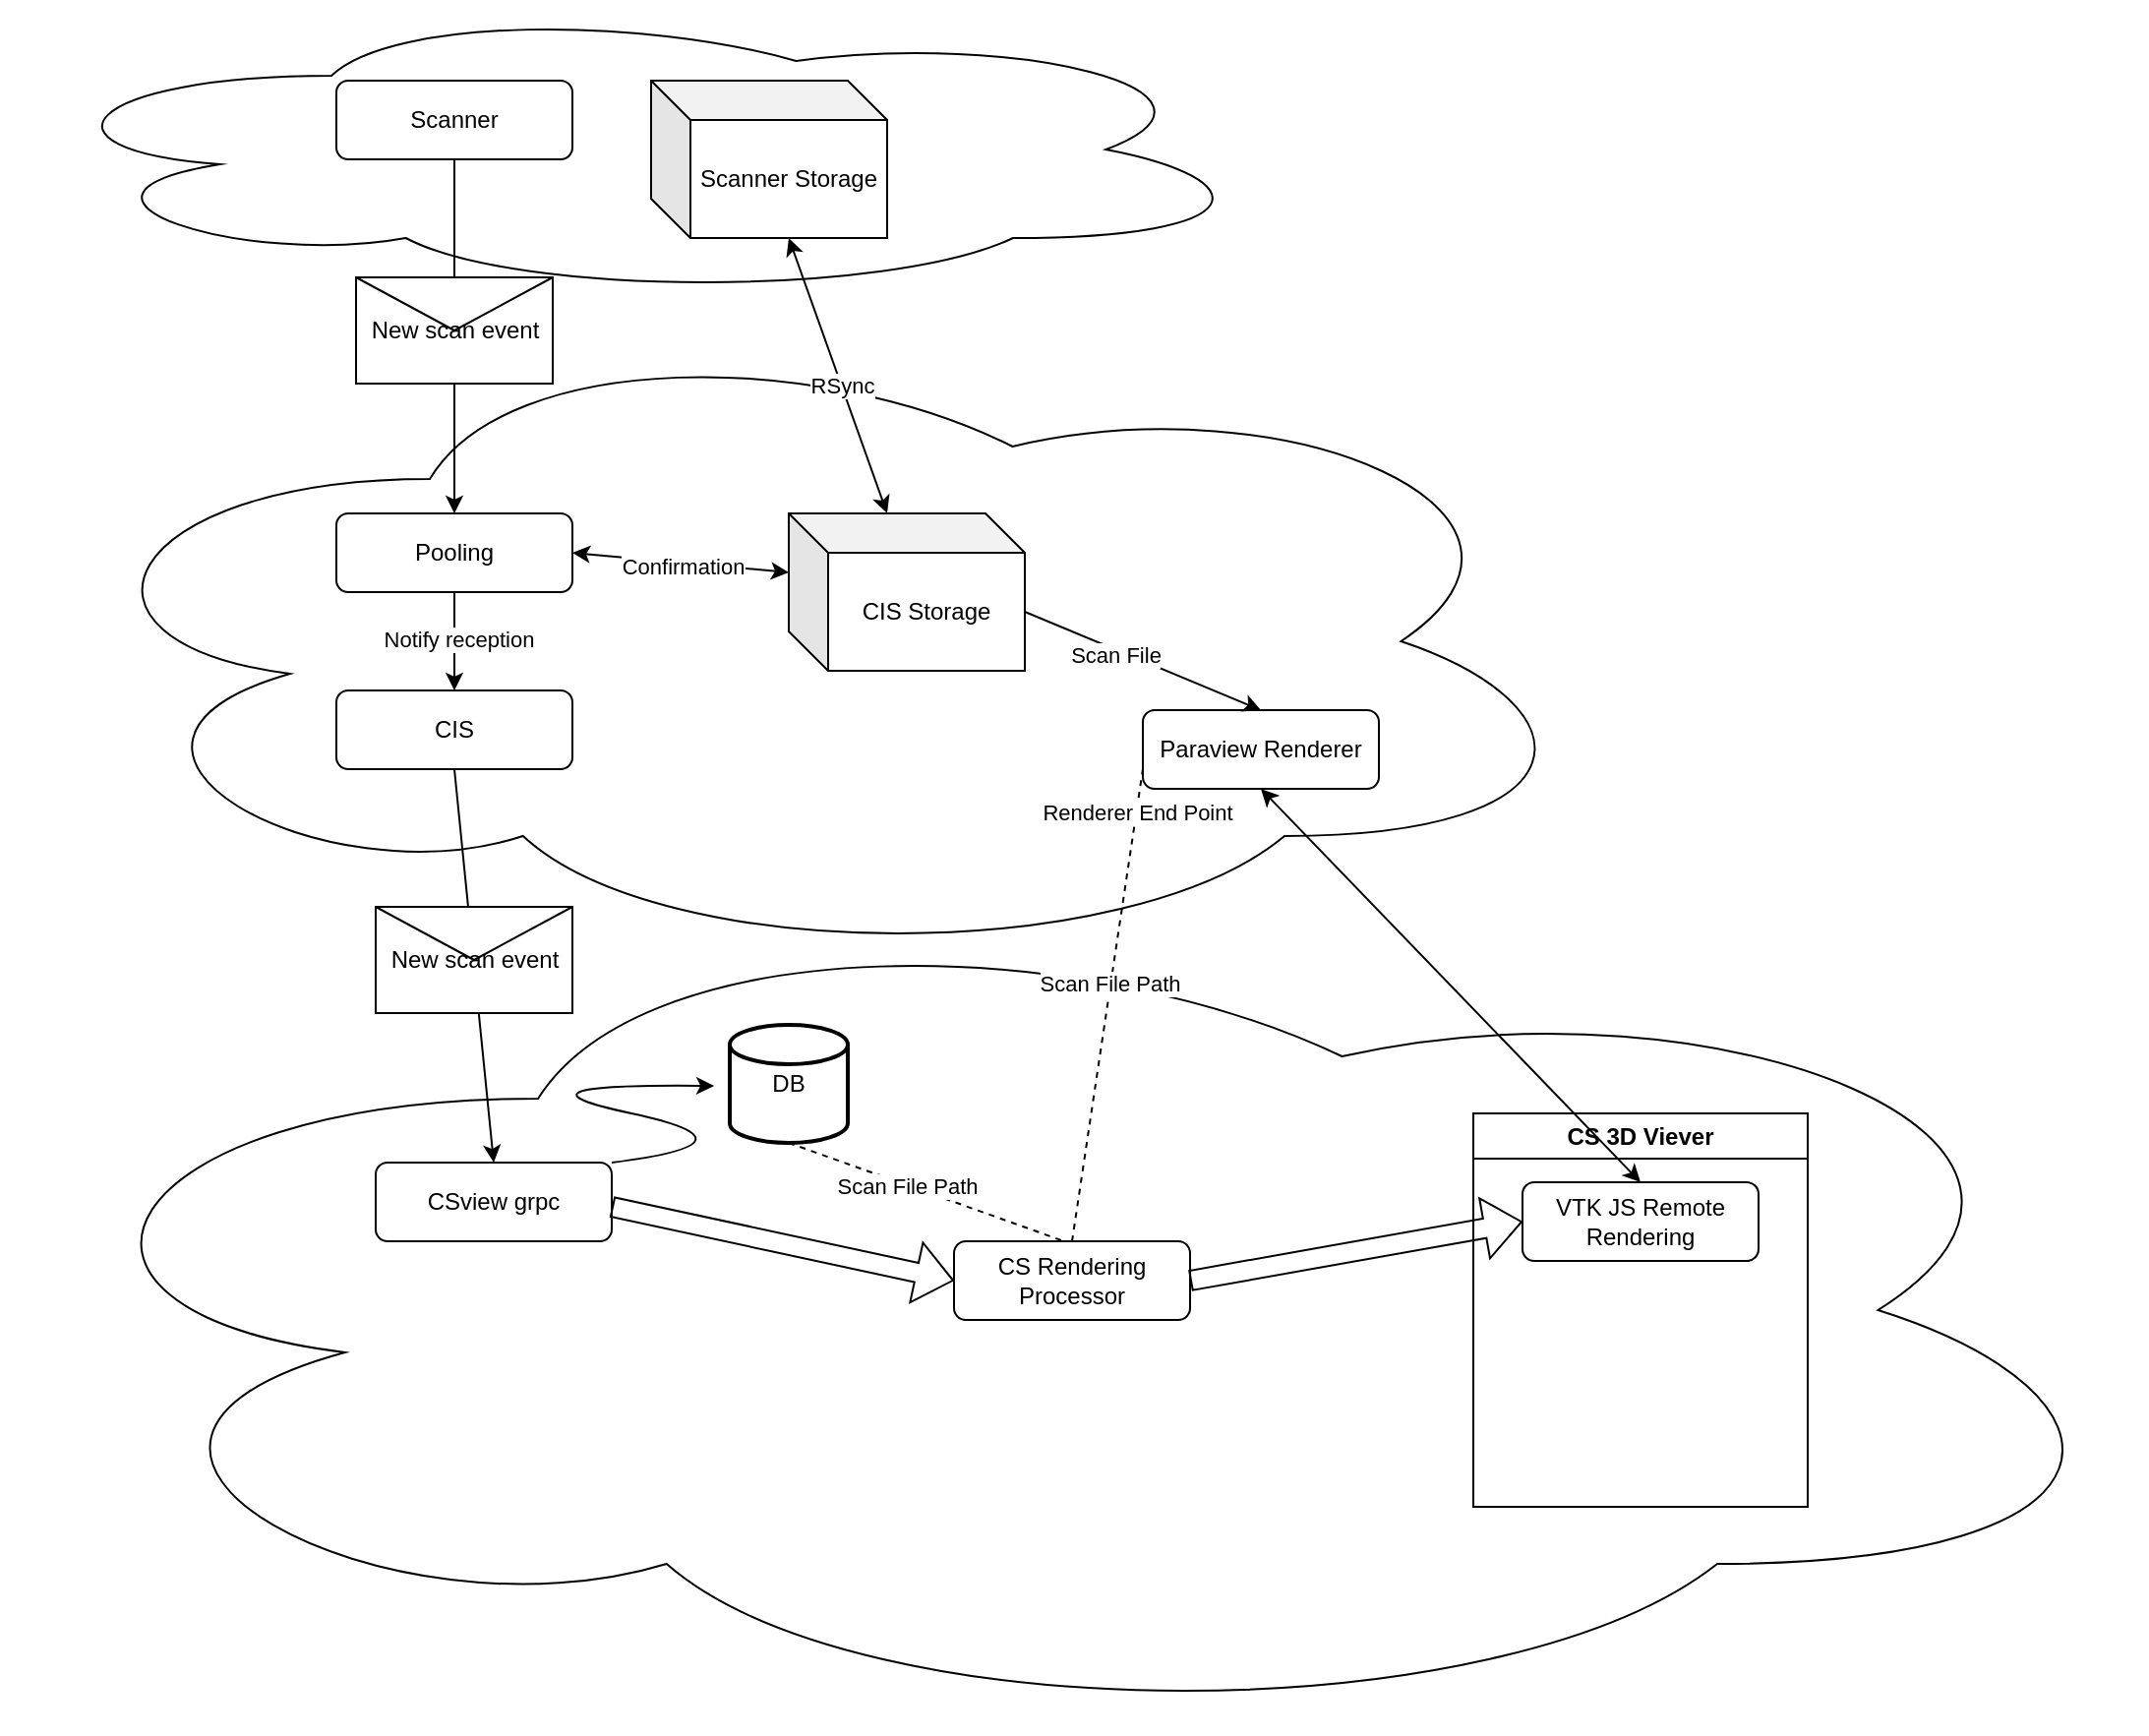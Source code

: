 <mxfile version="23.0.2" type="github">
  <diagram id="C5RBs43oDa-KdzZeNtuy" name="Page-1">
    <mxGraphModel dx="3733" dy="1099" grid="1" gridSize="10" guides="1" tooltips="1" connect="1" arrows="1" fold="1" page="1" pageScale="1" pageWidth="827" pageHeight="1169" math="0" shadow="0">
      <root>
        <mxCell id="WIyWlLk6GJQsqaUBKTNV-0" />
        <mxCell id="WIyWlLk6GJQsqaUBKTNV-1" parent="WIyWlLk6GJQsqaUBKTNV-0" />
        <mxCell id="gKMCyR-eo9_aKwfuiY3_-18" value="" style="ellipse;shape=cloud;whiteSpace=wrap;html=1;" vertex="1" parent="WIyWlLk6GJQsqaUBKTNV-1">
          <mxGeometry x="-110" y="160" width="790" height="330" as="geometry" />
        </mxCell>
        <mxCell id="gKMCyR-eo9_aKwfuiY3_-17" value="" style="ellipse;shape=cloud;whiteSpace=wrap;html=1;" vertex="1" parent="WIyWlLk6GJQsqaUBKTNV-1">
          <mxGeometry x="-120" width="630" height="150" as="geometry" />
        </mxCell>
        <mxCell id="WIyWlLk6GJQsqaUBKTNV-3" value="Scanner" style="rounded=1;whiteSpace=wrap;html=1;fontSize=12;glass=0;strokeWidth=1;shadow=0;" parent="WIyWlLk6GJQsqaUBKTNV-1" vertex="1">
          <mxGeometry x="40" y="40" width="120" height="40" as="geometry" />
        </mxCell>
        <mxCell id="gKMCyR-eo9_aKwfuiY3_-0" value="Scanner Storage" style="shape=cube;whiteSpace=wrap;html=1;boundedLbl=1;backgroundOutline=1;darkOpacity=0.05;darkOpacity2=0.1;" vertex="1" parent="WIyWlLk6GJQsqaUBKTNV-1">
          <mxGeometry x="200" y="40" width="120" height="80" as="geometry" />
        </mxCell>
        <mxCell id="gKMCyR-eo9_aKwfuiY3_-14" style="edgeStyle=orthogonalEdgeStyle;rounded=0;orthogonalLoop=1;jettySize=auto;html=1;exitX=0.5;exitY=1;exitDx=0;exitDy=0;entryX=0.5;entryY=0;entryDx=0;entryDy=0;" edge="1" parent="WIyWlLk6GJQsqaUBKTNV-1" source="gKMCyR-eo9_aKwfuiY3_-1" target="gKMCyR-eo9_aKwfuiY3_-6">
          <mxGeometry relative="1" as="geometry" />
        </mxCell>
        <mxCell id="gKMCyR-eo9_aKwfuiY3_-19" value="Notify reception" style="edgeLabel;html=1;align=center;verticalAlign=middle;resizable=0;points=[];" vertex="1" connectable="0" parent="gKMCyR-eo9_aKwfuiY3_-14">
          <mxGeometry x="-0.04" y="2" relative="1" as="geometry">
            <mxPoint as="offset" />
          </mxGeometry>
        </mxCell>
        <mxCell id="gKMCyR-eo9_aKwfuiY3_-1" value="Pooling" style="rounded=1;whiteSpace=wrap;html=1;fontSize=12;glass=0;strokeWidth=1;shadow=0;" vertex="1" parent="WIyWlLk6GJQsqaUBKTNV-1">
          <mxGeometry x="40" y="260" width="120" height="40" as="geometry" />
        </mxCell>
        <mxCell id="gKMCyR-eo9_aKwfuiY3_-3" value="CIS Storage" style="shape=cube;whiteSpace=wrap;html=1;boundedLbl=1;backgroundOutline=1;darkOpacity=0.05;darkOpacity2=0.1;" vertex="1" parent="WIyWlLk6GJQsqaUBKTNV-1">
          <mxGeometry x="270" y="260" width="120" height="80" as="geometry" />
        </mxCell>
        <mxCell id="gKMCyR-eo9_aKwfuiY3_-4" value="" style="endArrow=classic;startArrow=classic;html=1;rounded=0;entryX=0;entryY=0;entryDx=70;entryDy=80;entryPerimeter=0;exitX=0;exitY=0;exitDx=50;exitDy=0;exitPerimeter=0;" edge="1" parent="WIyWlLk6GJQsqaUBKTNV-1" source="gKMCyR-eo9_aKwfuiY3_-3" target="gKMCyR-eo9_aKwfuiY3_-0">
          <mxGeometry width="50" height="50" relative="1" as="geometry">
            <mxPoint x="390" y="590" as="sourcePoint" />
            <mxPoint x="440" y="540" as="targetPoint" />
            <Array as="points" />
          </mxGeometry>
        </mxCell>
        <mxCell id="gKMCyR-eo9_aKwfuiY3_-5" value="RSync" style="edgeLabel;html=1;align=center;verticalAlign=middle;resizable=0;points=[];" vertex="1" connectable="0" parent="gKMCyR-eo9_aKwfuiY3_-4">
          <mxGeometry x="-0.068" relative="1" as="geometry">
            <mxPoint as="offset" />
          </mxGeometry>
        </mxCell>
        <mxCell id="gKMCyR-eo9_aKwfuiY3_-6" value="CIS" style="rounded=1;whiteSpace=wrap;html=1;fontSize=12;glass=0;strokeWidth=1;shadow=0;" vertex="1" parent="WIyWlLk6GJQsqaUBKTNV-1">
          <mxGeometry x="40" y="350" width="120" height="40" as="geometry" />
        </mxCell>
        <mxCell id="gKMCyR-eo9_aKwfuiY3_-10" value="" style="endArrow=classic;html=1;rounded=0;exitX=0.5;exitY=1;exitDx=0;exitDy=0;entryX=0.5;entryY=0;entryDx=0;entryDy=0;" edge="1" parent="WIyWlLk6GJQsqaUBKTNV-1" source="WIyWlLk6GJQsqaUBKTNV-3" target="gKMCyR-eo9_aKwfuiY3_-1">
          <mxGeometry relative="1" as="geometry">
            <mxPoint x="60" y="160" as="sourcePoint" />
            <mxPoint x="160" y="160" as="targetPoint" />
          </mxGeometry>
        </mxCell>
        <mxCell id="gKMCyR-eo9_aKwfuiY3_-11" value="New scan event" style="shape=message;html=1;outlineConnect=0;" vertex="1" parent="gKMCyR-eo9_aKwfuiY3_-10">
          <mxGeometry width="100" height="54" relative="1" as="geometry">
            <mxPoint x="-50" y="-30" as="offset" />
          </mxGeometry>
        </mxCell>
        <mxCell id="gKMCyR-eo9_aKwfuiY3_-15" value="" style="endArrow=classic;startArrow=classic;html=1;rounded=0;exitX=1;exitY=0.5;exitDx=0;exitDy=0;entryX=0;entryY=0;entryDx=0;entryDy=30;entryPerimeter=0;" edge="1" parent="WIyWlLk6GJQsqaUBKTNV-1" source="gKMCyR-eo9_aKwfuiY3_-1" target="gKMCyR-eo9_aKwfuiY3_-3">
          <mxGeometry width="50" height="50" relative="1" as="geometry">
            <mxPoint x="210" y="290" as="sourcePoint" />
            <mxPoint x="260" y="240" as="targetPoint" />
          </mxGeometry>
        </mxCell>
        <mxCell id="gKMCyR-eo9_aKwfuiY3_-16" value="Confirmation" style="edgeLabel;html=1;align=center;verticalAlign=middle;resizable=0;points=[];" vertex="1" connectable="0" parent="gKMCyR-eo9_aKwfuiY3_-15">
          <mxGeometry x="0.014" y="-2" relative="1" as="geometry">
            <mxPoint as="offset" />
          </mxGeometry>
        </mxCell>
        <mxCell id="gKMCyR-eo9_aKwfuiY3_-20" value="" style="ellipse;shape=cloud;whiteSpace=wrap;html=1;" vertex="1" parent="WIyWlLk6GJQsqaUBKTNV-1">
          <mxGeometry x="-130" y="450" width="1090" height="430" as="geometry" />
        </mxCell>
        <mxCell id="gKMCyR-eo9_aKwfuiY3_-21" value="CSview grpc" style="rounded=1;whiteSpace=wrap;html=1;fontSize=12;glass=0;strokeWidth=1;shadow=0;" vertex="1" parent="WIyWlLk6GJQsqaUBKTNV-1">
          <mxGeometry x="60" y="590" width="120" height="40" as="geometry" />
        </mxCell>
        <mxCell id="gKMCyR-eo9_aKwfuiY3_-22" value="Paraview Renderer" style="rounded=1;whiteSpace=wrap;html=1;fontSize=12;glass=0;strokeWidth=1;shadow=0;" vertex="1" parent="WIyWlLk6GJQsqaUBKTNV-1">
          <mxGeometry x="450" y="360" width="120" height="40" as="geometry" />
        </mxCell>
        <mxCell id="gKMCyR-eo9_aKwfuiY3_-23" value="" style="endArrow=classic;html=1;rounded=0;entryX=0.5;entryY=0;entryDx=0;entryDy=0;exitX=0.5;exitY=1;exitDx=0;exitDy=0;" edge="1" parent="WIyWlLk6GJQsqaUBKTNV-1" source="gKMCyR-eo9_aKwfuiY3_-6" target="gKMCyR-eo9_aKwfuiY3_-21">
          <mxGeometry relative="1" as="geometry">
            <mxPoint x="-180" y="370" as="sourcePoint" />
            <mxPoint x="110" y="270" as="targetPoint" />
            <Array as="points" />
          </mxGeometry>
        </mxCell>
        <mxCell id="gKMCyR-eo9_aKwfuiY3_-24" value="New scan event" style="shape=message;html=1;outlineConnect=0;" vertex="1" parent="gKMCyR-eo9_aKwfuiY3_-23">
          <mxGeometry width="100" height="54" relative="1" as="geometry">
            <mxPoint x="-50" y="-30" as="offset" />
          </mxGeometry>
        </mxCell>
        <mxCell id="gKMCyR-eo9_aKwfuiY3_-25" value="" style="curved=1;endArrow=classic;html=1;rounded=0;exitX=1;exitY=0;exitDx=0;exitDy=0;entryX=-0.133;entryY=0.517;entryDx=0;entryDy=0;entryPerimeter=0;" edge="1" parent="WIyWlLk6GJQsqaUBKTNV-1" source="gKMCyR-eo9_aKwfuiY3_-21" target="gKMCyR-eo9_aKwfuiY3_-26">
          <mxGeometry width="50" height="50" relative="1" as="geometry">
            <mxPoint x="352" y="590" as="sourcePoint" />
            <mxPoint x="402" y="540" as="targetPoint" />
            <Array as="points">
              <mxPoint x="260" y="580" />
              <mxPoint x="120" y="550" />
            </Array>
          </mxGeometry>
        </mxCell>
        <mxCell id="gKMCyR-eo9_aKwfuiY3_-26" value="DB" style="strokeWidth=2;html=1;shape=mxgraph.flowchart.database;whiteSpace=wrap;" vertex="1" parent="WIyWlLk6GJQsqaUBKTNV-1">
          <mxGeometry x="240" y="520" width="60" height="60" as="geometry" />
        </mxCell>
        <mxCell id="gKMCyR-eo9_aKwfuiY3_-27" value="" style="shape=flexArrow;endArrow=classic;html=1;rounded=0;exitX=1;exitY=0.5;exitDx=0;exitDy=0;entryX=0;entryY=0.5;entryDx=0;entryDy=0;" edge="1" parent="WIyWlLk6GJQsqaUBKTNV-1" target="gKMCyR-eo9_aKwfuiY3_-30">
          <mxGeometry width="50" height="50" relative="1" as="geometry">
            <mxPoint x="180" y="612.5" as="sourcePoint" />
            <mxPoint x="380" y="607.5" as="targetPoint" />
          </mxGeometry>
        </mxCell>
        <mxCell id="gKMCyR-eo9_aKwfuiY3_-30" value="CS Rendering Processor" style="rounded=1;whiteSpace=wrap;html=1;fontSize=12;glass=0;strokeWidth=1;shadow=0;" vertex="1" parent="WIyWlLk6GJQsqaUBKTNV-1">
          <mxGeometry x="354" y="630" width="120" height="40" as="geometry" />
        </mxCell>
        <mxCell id="gKMCyR-eo9_aKwfuiY3_-31" value="" style="endArrow=none;dashed=1;html=1;rounded=0;exitX=0.5;exitY=1;exitDx=0;exitDy=0;exitPerimeter=0;" edge="1" parent="WIyWlLk6GJQsqaUBKTNV-1" source="gKMCyR-eo9_aKwfuiY3_-26">
          <mxGeometry width="50" height="50" relative="1" as="geometry">
            <mxPoint x="290" y="560" as="sourcePoint" />
            <mxPoint x="410" y="630" as="targetPoint" />
          </mxGeometry>
        </mxCell>
        <mxCell id="gKMCyR-eo9_aKwfuiY3_-32" value="Scan File Path" style="edgeLabel;html=1;align=center;verticalAlign=middle;resizable=0;points=[];" vertex="1" connectable="0" parent="gKMCyR-eo9_aKwfuiY3_-31">
          <mxGeometry x="-0.148" relative="1" as="geometry">
            <mxPoint as="offset" />
          </mxGeometry>
        </mxCell>
        <mxCell id="gKMCyR-eo9_aKwfuiY3_-33" value="" style="endArrow=none;dashed=1;html=1;rounded=0;exitX=0.5;exitY=0;exitDx=0;exitDy=0;entryX=0;entryY=0.75;entryDx=0;entryDy=0;" edge="1" parent="WIyWlLk6GJQsqaUBKTNV-1" source="gKMCyR-eo9_aKwfuiY3_-30" target="gKMCyR-eo9_aKwfuiY3_-22">
          <mxGeometry width="50" height="50" relative="1" as="geometry">
            <mxPoint x="390" y="590" as="sourcePoint" />
            <mxPoint x="440" y="540" as="targetPoint" />
          </mxGeometry>
        </mxCell>
        <mxCell id="gKMCyR-eo9_aKwfuiY3_-36" value="Scan File Path" style="edgeLabel;html=1;align=center;verticalAlign=middle;resizable=0;points=[];" vertex="1" connectable="0" parent="gKMCyR-eo9_aKwfuiY3_-33">
          <mxGeometry x="0.091" y="1" relative="1" as="geometry">
            <mxPoint as="offset" />
          </mxGeometry>
        </mxCell>
        <mxCell id="gKMCyR-eo9_aKwfuiY3_-37" value="Renderer End Point" style="edgeLabel;html=1;align=center;verticalAlign=middle;resizable=0;points=[];" vertex="1" connectable="0" parent="gKMCyR-eo9_aKwfuiY3_-33">
          <mxGeometry x="0.817" relative="1" as="geometry">
            <mxPoint as="offset" />
          </mxGeometry>
        </mxCell>
        <mxCell id="gKMCyR-eo9_aKwfuiY3_-38" value="CS 3D Viever" style="swimlane;whiteSpace=wrap;html=1;" vertex="1" parent="WIyWlLk6GJQsqaUBKTNV-1">
          <mxGeometry x="618" y="565" width="170" height="200" as="geometry" />
        </mxCell>
        <mxCell id="gKMCyR-eo9_aKwfuiY3_-39" value="" style="endArrow=classic;html=1;rounded=0;entryX=0.5;entryY=0;entryDx=0;entryDy=0;exitX=0;exitY=0;exitDx=120;exitDy=50;exitPerimeter=0;" edge="1" parent="WIyWlLk6GJQsqaUBKTNV-1" source="gKMCyR-eo9_aKwfuiY3_-3" target="gKMCyR-eo9_aKwfuiY3_-22">
          <mxGeometry width="50" height="50" relative="1" as="geometry">
            <mxPoint x="390" y="590" as="sourcePoint" />
            <mxPoint x="440" y="540" as="targetPoint" />
          </mxGeometry>
        </mxCell>
        <mxCell id="gKMCyR-eo9_aKwfuiY3_-43" value="Scan File" style="edgeLabel;html=1;align=center;verticalAlign=middle;resizable=0;points=[];" vertex="1" connectable="0" parent="gKMCyR-eo9_aKwfuiY3_-39">
          <mxGeometry x="-0.223" y="-2" relative="1" as="geometry">
            <mxPoint as="offset" />
          </mxGeometry>
        </mxCell>
        <mxCell id="gKMCyR-eo9_aKwfuiY3_-41" value="VTK JS Remote Rendering" style="rounded=1;whiteSpace=wrap;html=1;fontSize=12;glass=0;strokeWidth=1;shadow=0;" vertex="1" parent="WIyWlLk6GJQsqaUBKTNV-1">
          <mxGeometry x="643" y="600" width="120" height="40" as="geometry" />
        </mxCell>
        <mxCell id="gKMCyR-eo9_aKwfuiY3_-42" value="" style="endArrow=classic;startArrow=classic;html=1;rounded=0;entryX=0.5;entryY=1;entryDx=0;entryDy=0;exitX=0.5;exitY=0;exitDx=0;exitDy=0;" edge="1" parent="WIyWlLk6GJQsqaUBKTNV-1" source="gKMCyR-eo9_aKwfuiY3_-41" target="gKMCyR-eo9_aKwfuiY3_-22">
          <mxGeometry width="50" height="50" relative="1" as="geometry">
            <mxPoint x="390" y="590" as="sourcePoint" />
            <mxPoint x="440" y="540" as="targetPoint" />
          </mxGeometry>
        </mxCell>
        <mxCell id="gKMCyR-eo9_aKwfuiY3_-44" value="" style="shape=flexArrow;endArrow=classic;html=1;rounded=0;exitX=1;exitY=0.5;exitDx=0;exitDy=0;entryX=0;entryY=0.5;entryDx=0;entryDy=0;" edge="1" parent="WIyWlLk6GJQsqaUBKTNV-1" source="gKMCyR-eo9_aKwfuiY3_-30" target="gKMCyR-eo9_aKwfuiY3_-41">
          <mxGeometry width="50" height="50" relative="1" as="geometry">
            <mxPoint x="225" y="679.5" as="sourcePoint" />
            <mxPoint x="399" y="717" as="targetPoint" />
          </mxGeometry>
        </mxCell>
      </root>
    </mxGraphModel>
  </diagram>
</mxfile>
